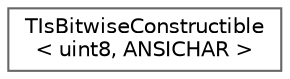 digraph "Graphical Class Hierarchy"
{
 // INTERACTIVE_SVG=YES
 // LATEX_PDF_SIZE
  bgcolor="transparent";
  edge [fontname=Helvetica,fontsize=10,labelfontname=Helvetica,labelfontsize=10];
  node [fontname=Helvetica,fontsize=10,shape=box,height=0.2,width=0.4];
  rankdir="LR";
  Node0 [id="Node000000",label="TIsBitwiseConstructible\l\< uint8, ANSICHAR \>",height=0.2,width=0.4,color="grey40", fillcolor="white", style="filled",URL="$de/d80/structTIsBitwiseConstructible_3_01uint8_00_01ANSICHAR_01_4.html",tooltip=" "];
}
